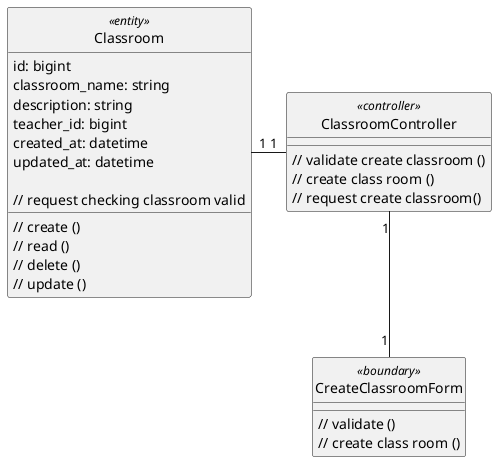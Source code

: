 @startuml createClass

class Classroom <<entity>> {
    id: bigint
    classroom_name: string
    description: string
    teacher_id: bigint
    created_at: datetime
    updated_at: datetime

    // create ()
    // read ()
    // delete ()
    // update ()
    // request checking classroom valid 
}

class CreateClassroomForm <<boundary>> {
    // validate ()
    // create class room ()
}

class ClassroomController <<controller>> {
    // validate create classroom ()
    // create class room ()
    // request create classroom()
}

hide Classroom <<entity>> circle
hide CreateClassroomForm <<boundary>> circle
hide ClassroomController <<controller>> circle

ClassroomController "1" -left- "1" Classroom
ClassroomController "1" -down- "1" CreateClassroomForm



@enduml
